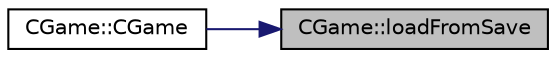 digraph "CGame::loadFromSave"
{
 // LATEX_PDF_SIZE
  edge [fontname="Helvetica",fontsize="10",labelfontname="Helvetica",labelfontsize="10"];
  node [fontname="Helvetica",fontsize="10",shape=record];
  rankdir="RL";
  Node1 [label="CGame::loadFromSave",height=0.2,width=0.4,color="black", fillcolor="grey75", style="filled", fontcolor="black",tooltip=" "];
  Node1 -> Node2 [dir="back",color="midnightblue",fontsize="10",style="solid",fontname="Helvetica"];
  Node2 [label="CGame::CGame",height=0.2,width=0.4,color="black", fillcolor="white", style="filled",URL="$classCGame.html#a68085be13e3fe743b90b57f69c92e140",tooltip=" "];
}
